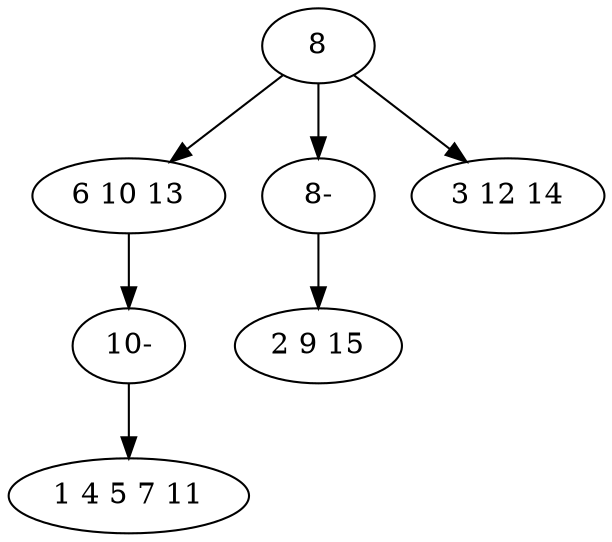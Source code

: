 digraph true_tree {
	"0" -> "1"
	"0" -> "6"
	"1" -> "5"
	"0" -> "4"
	"5" -> "3"
	"6" -> "2"
	"0" [label="8"];
	"1" [label="6 10 13"];
	"2" [label="2 9 15"];
	"3" [label="1 4 5 7 11"];
	"4" [label="3 12 14"];
	"5" [label="10-"];
	"6" [label="8-"];
}
